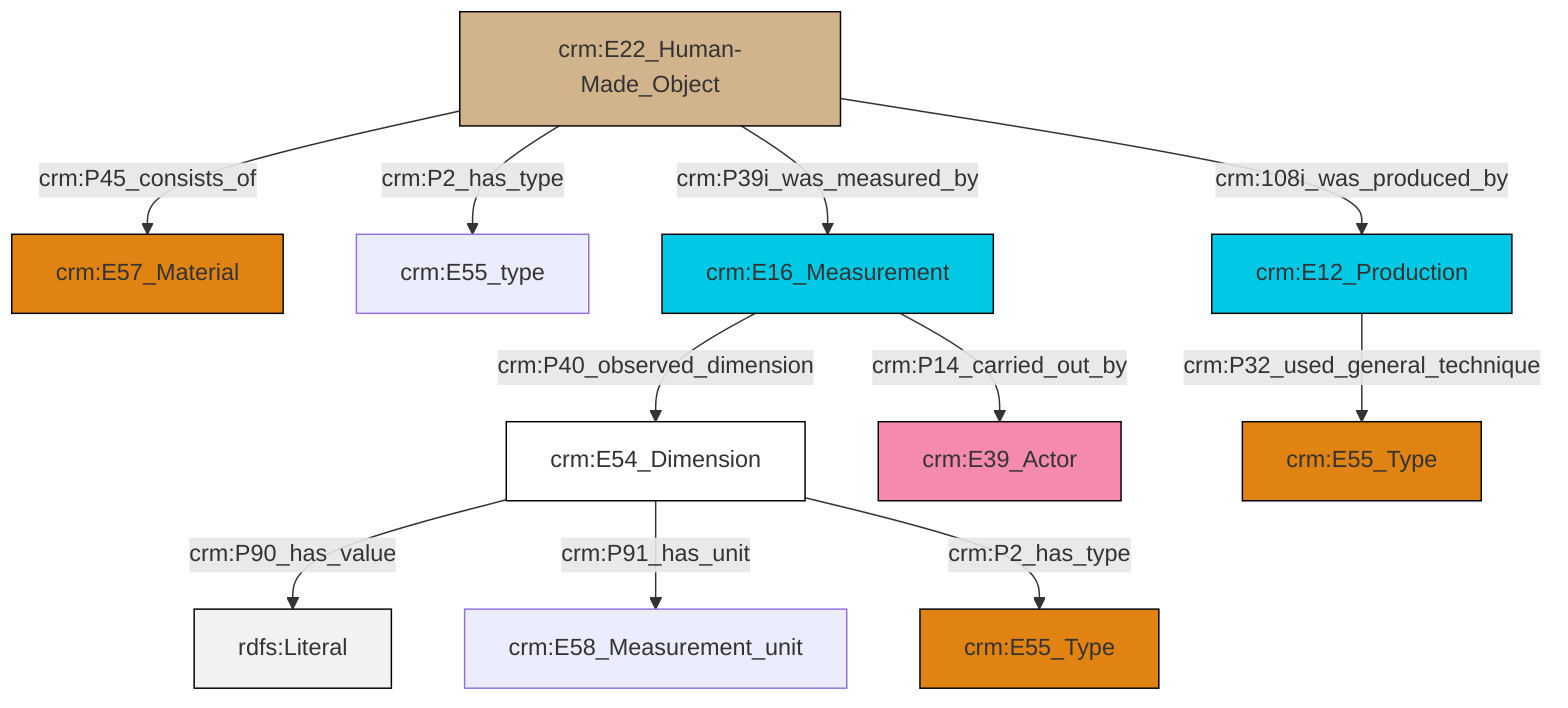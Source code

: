 graph TD
classDef Literal fill:#f2f2f2,stroke:#000000;
classDef CRM_Entity fill:#FFFFFF,stroke:#000000;
classDef Temporal_Entity fill:#00C9E6, stroke:#000000;
classDef Type fill:#E18312, stroke:#000000;
classDef Time-Span fill:#2C9C91, stroke:#000000;
classDef Appellation fill:#FFEB7F, stroke:#000000;
classDef Place fill:#008836, stroke:#000000;
classDef Persistent_Item fill:#B266B2, stroke:#000000;
classDef Conceptual_Object fill:#FFD700, stroke:#000000;
classDef Physical_Thing fill:#D2B48C, stroke:#000000;
classDef Actor fill:#f58aad, stroke:#000000;
classDef PC_Classes fill:#4ce600, stroke:#000000;
classDef Multi fill:#cccccc,stroke:#000000;

0["crm:E54_Dimension"]:::CRM_Entity -->|crm:P90_has_value| 1[rdfs:Literal]:::Literal
4["crm:E22_Human-Made_Object"]:::Physical_Thing -->|crm:P45_consists_of| 5["crm:E57_Material"]:::Type
10["crm:E12_Production"]:::Temporal_Entity -->|crm:P32_used_general_technique| 2["crm:E55_Type"]:::Type
0["crm:E54_Dimension"]:::CRM_Entity -->|crm:P91_has_unit| 8["crm:E58_Measurement_unit"]:::Default
6["crm:E16_Measurement"]:::Temporal_Entity -->|crm:P40_observed_dimension| 0["crm:E54_Dimension"]:::CRM_Entity
4["crm:E22_Human-Made_Object"]:::Physical_Thing -->|crm:P2_has_type| 12["crm:E55_type"]:::Default
4["crm:E22_Human-Made_Object"]:::Physical_Thing -->|crm:P39i_was_measured_by| 6["crm:E16_Measurement"]:::Temporal_Entity
0["crm:E54_Dimension"]:::CRM_Entity -->|crm:P2_has_type| 14["crm:E55_Type"]:::Type
6["crm:E16_Measurement"]:::Temporal_Entity -->|crm:P14_carried_out_by| 17["crm:E39_Actor"]:::Actor
4["crm:E22_Human-Made_Object"]:::Physical_Thing -->|crm:108i_was_produced_by| 10["crm:E12_Production"]:::Temporal_Entity
